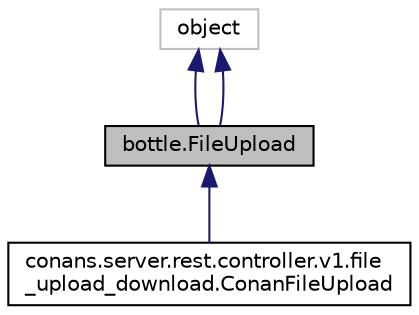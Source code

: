 digraph "bottle.FileUpload"
{
 // LATEX_PDF_SIZE
  edge [fontname="Helvetica",fontsize="10",labelfontname="Helvetica",labelfontsize="10"];
  node [fontname="Helvetica",fontsize="10",shape=record];
  Node1 [label="bottle.FileUpload",height=0.2,width=0.4,color="black", fillcolor="grey75", style="filled", fontcolor="black",tooltip=" "];
  Node2 -> Node1 [dir="back",color="midnightblue",fontsize="10",style="solid"];
  Node2 [label="object",height=0.2,width=0.4,color="grey75", fillcolor="white", style="filled",tooltip=" "];
  Node2 -> Node1 [dir="back",color="midnightblue",fontsize="10",style="solid"];
  Node1 -> Node3 [dir="back",color="midnightblue",fontsize="10",style="solid"];
  Node3 [label="conans.server.rest.controller.v1.file\l_upload_download.ConanFileUpload",height=0.2,width=0.4,color="black", fillcolor="white", style="filled",URL="$classconans_1_1server_1_1rest_1_1controller_1_1v1_1_1file__upload__download_1_1ConanFileUpload.html",tooltip=" "];
}
